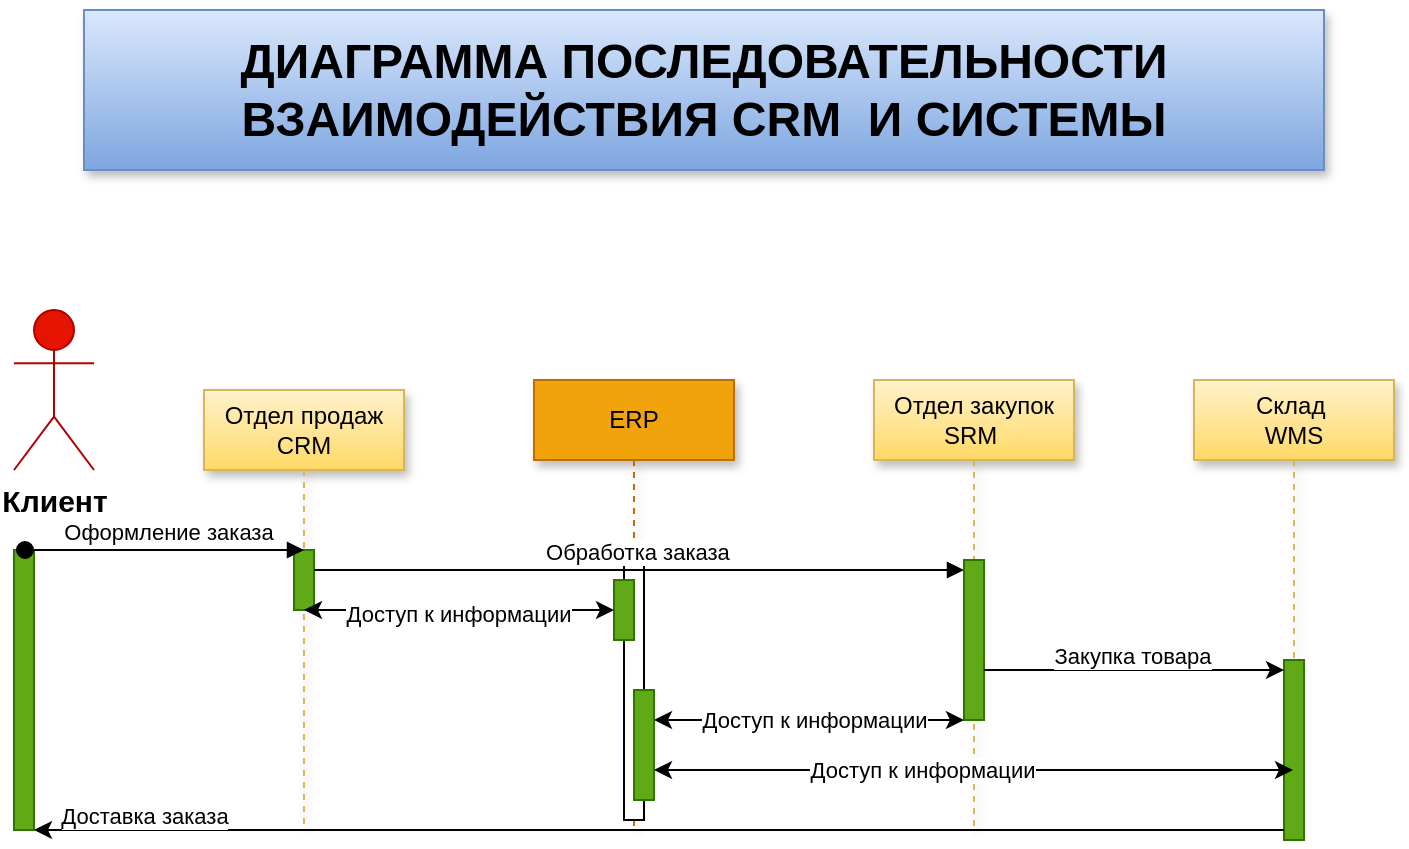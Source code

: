 <mxfile version="24.0.1" type="device">
  <diagram name="Page-1" id="2YBvvXClWsGukQMizWep">
    <mxGraphModel dx="880" dy="1552" grid="1" gridSize="10" guides="1" tooltips="1" connect="1" arrows="1" fold="1" page="1" pageScale="1" pageWidth="850" pageHeight="1100" math="0" shadow="0">
      <root>
        <mxCell id="0" />
        <mxCell id="1" parent="0" />
        <mxCell id="aM9ryv3xv72pqoxQDRHE-1" value="Отдел продаж&lt;div&gt;CRM&lt;/div&gt;" style="shape=umlLifeline;perimeter=lifelinePerimeter;whiteSpace=wrap;html=1;container=0;dropTarget=0;collapsible=0;recursiveResize=0;outlineConnect=0;portConstraint=eastwest;newEdgeStyle={&quot;edgeStyle&quot;:&quot;elbowEdgeStyle&quot;,&quot;elbow&quot;:&quot;vertical&quot;,&quot;curved&quot;:0,&quot;rounded&quot;:0};fillColor=#fff2cc;gradientColor=#ffd966;strokeColor=#d6b656;shadow=1;" parent="1" vertex="1">
          <mxGeometry x="175" y="160" width="100" height="220" as="geometry" />
        </mxCell>
        <mxCell id="aM9ryv3xv72pqoxQDRHE-2" value="" style="html=1;points=[];perimeter=orthogonalPerimeter;outlineConnect=0;targetShapes=umlLifeline;portConstraint=eastwest;newEdgeStyle={&quot;edgeStyle&quot;:&quot;elbowEdgeStyle&quot;,&quot;elbow&quot;:&quot;vertical&quot;,&quot;curved&quot;:0,&quot;rounded&quot;:0};fillColor=#60a917;fontColor=#ffffff;strokeColor=#2D7600;" parent="aM9ryv3xv72pqoxQDRHE-1" vertex="1">
          <mxGeometry x="45" y="80" width="10" height="30" as="geometry" />
        </mxCell>
        <mxCell id="aM9ryv3xv72pqoxQDRHE-5" value="ERP" style="shape=umlLifeline;perimeter=lifelinePerimeter;whiteSpace=wrap;html=1;container=0;dropTarget=0;collapsible=0;recursiveResize=0;outlineConnect=0;portConstraint=eastwest;newEdgeStyle={&quot;edgeStyle&quot;:&quot;elbowEdgeStyle&quot;,&quot;elbow&quot;:&quot;vertical&quot;,&quot;curved&quot;:0,&quot;rounded&quot;:0};fillColor=#f0a30a;fontColor=#000000;strokeColor=#BD7000;shadow=1;" parent="1" vertex="1">
          <mxGeometry x="340" y="155" width="100" height="225" as="geometry" />
        </mxCell>
        <mxCell id="aM9ryv3xv72pqoxQDRHE-6" value="" style="html=1;points=[];perimeter=orthogonalPerimeter;outlineConnect=0;targetShapes=umlLifeline;portConstraint=eastwest;newEdgeStyle={&quot;edgeStyle&quot;:&quot;elbowEdgeStyle&quot;,&quot;elbow&quot;:&quot;vertical&quot;,&quot;curved&quot;:0,&quot;rounded&quot;:0};" parent="aM9ryv3xv72pqoxQDRHE-5" vertex="1">
          <mxGeometry x="45" y="90" width="10" height="130" as="geometry" />
        </mxCell>
        <mxCell id="LN3z0bSlIVh5phk3mzGh-44" value="" style="html=1;points=[];perimeter=orthogonalPerimeter;outlineConnect=0;targetShapes=umlLifeline;portConstraint=eastwest;newEdgeStyle={&quot;edgeStyle&quot;:&quot;elbowEdgeStyle&quot;,&quot;elbow&quot;:&quot;vertical&quot;,&quot;curved&quot;:0,&quot;rounded&quot;:0};fillColor=#60a917;fontColor=#ffffff;strokeColor=#2D7600;" parent="aM9ryv3xv72pqoxQDRHE-5" vertex="1">
          <mxGeometry x="40" y="100" width="10" height="30" as="geometry" />
        </mxCell>
        <mxCell id="LN3z0bSlIVh5phk3mzGh-64" value="" style="html=1;points=[];perimeter=orthogonalPerimeter;outlineConnect=0;targetShapes=umlLifeline;portConstraint=eastwest;newEdgeStyle={&quot;edgeStyle&quot;:&quot;elbowEdgeStyle&quot;,&quot;elbow&quot;:&quot;vertical&quot;,&quot;curved&quot;:0,&quot;rounded&quot;:0};fillColor=#60a917;fontColor=#ffffff;strokeColor=#2D7600;" parent="aM9ryv3xv72pqoxQDRHE-5" vertex="1">
          <mxGeometry x="50" y="155" width="10" height="55" as="geometry" />
        </mxCell>
        <mxCell id="aM9ryv3xv72pqoxQDRHE-7" value="Обработка заказа&amp;nbsp;" style="html=1;verticalAlign=bottom;endArrow=block;edgeStyle=elbowEdgeStyle;elbow=horizontal;curved=0;rounded=0;" parent="1" source="aM9ryv3xv72pqoxQDRHE-2" target="LN3z0bSlIVh5phk3mzGh-7" edge="1">
          <mxGeometry relative="1" as="geometry">
            <mxPoint x="230" y="260" as="sourcePoint" />
            <Array as="points">
              <mxPoint x="320" y="250" />
            </Array>
            <mxPoint x="570" y="260" as="targetPoint" />
          </mxGeometry>
        </mxCell>
        <mxCell id="LN3z0bSlIVh5phk3mzGh-1" value="&lt;font style=&quot;font-size: 15px;&quot;&gt;Клиент&lt;/font&gt;" style="shape=umlActor;verticalLabelPosition=bottom;verticalAlign=top;html=1;outlineConnect=0;fillColor=#e51400;fontColor=#000000;strokeColor=#B20000;fontStyle=1" parent="1" vertex="1">
          <mxGeometry x="80" y="120" width="40" height="80" as="geometry" />
        </mxCell>
        <mxCell id="LN3z0bSlIVh5phk3mzGh-3" value="&lt;h1&gt;ДИАГРАММА ПОСЛЕДОВАТЕЛЬНОСТИ ВЗАИМОДЕЙСТВИЯ CRM&amp;nbsp; И СИСТЕМЫ&lt;/h1&gt;" style="text;html=1;align=center;verticalAlign=middle;whiteSpace=wrap;rounded=0;fillColor=#dae8fc;strokeColor=#6c8ebf;gradientColor=#7ea6e0;shadow=1;" parent="1" vertex="1">
          <mxGeometry x="115" y="-30" width="620" height="80" as="geometry" />
        </mxCell>
        <mxCell id="LN3z0bSlIVh5phk3mzGh-6" value="&lt;span style=&quot;background-color: initial;&quot;&gt;Отдел закупок&lt;/span&gt;&lt;div&gt;&lt;span style=&quot;background-color: initial;&quot;&gt;SRM&amp;nbsp;&lt;/span&gt;&lt;/div&gt;" style="shape=umlLifeline;perimeter=lifelinePerimeter;whiteSpace=wrap;html=1;container=0;dropTarget=0;collapsible=0;recursiveResize=0;outlineConnect=0;portConstraint=eastwest;newEdgeStyle={&quot;edgeStyle&quot;:&quot;elbowEdgeStyle&quot;,&quot;elbow&quot;:&quot;vertical&quot;,&quot;curved&quot;:0,&quot;rounded&quot;:0};fillColor=#fff2cc;gradientColor=#ffd966;strokeColor=#d6b656;shadow=1;" parent="1" vertex="1">
          <mxGeometry x="510" y="155" width="100" height="225" as="geometry" />
        </mxCell>
        <mxCell id="LN3z0bSlIVh5phk3mzGh-7" value="" style="html=1;points=[];perimeter=orthogonalPerimeter;outlineConnect=0;targetShapes=umlLifeline;portConstraint=eastwest;newEdgeStyle={&quot;edgeStyle&quot;:&quot;elbowEdgeStyle&quot;,&quot;elbow&quot;:&quot;vertical&quot;,&quot;curved&quot;:0,&quot;rounded&quot;:0};fillColor=#60a917;fontColor=#ffffff;strokeColor=#2D7600;" parent="LN3z0bSlIVh5phk3mzGh-6" vertex="1">
          <mxGeometry x="45" y="90" width="10" height="80" as="geometry" />
        </mxCell>
        <mxCell id="LN3z0bSlIVh5phk3mzGh-9" value="Склад&amp;nbsp;&lt;div&gt;WMS&lt;/div&gt;" style="shape=umlLifeline;perimeter=lifelinePerimeter;whiteSpace=wrap;html=1;container=0;dropTarget=0;collapsible=0;recursiveResize=0;outlineConnect=0;portConstraint=eastwest;newEdgeStyle={&quot;edgeStyle&quot;:&quot;elbowEdgeStyle&quot;,&quot;elbow&quot;:&quot;vertical&quot;,&quot;curved&quot;:0,&quot;rounded&quot;:0};fillColor=#fff2cc;gradientColor=#ffd966;strokeColor=#d6b656;shadow=1;" parent="1" vertex="1">
          <mxGeometry x="670" y="155" width="100" height="225" as="geometry" />
        </mxCell>
        <mxCell id="LN3z0bSlIVh5phk3mzGh-10" value="" style="html=1;points=[];perimeter=orthogonalPerimeter;outlineConnect=0;targetShapes=umlLifeline;portConstraint=eastwest;newEdgeStyle={&quot;edgeStyle&quot;:&quot;elbowEdgeStyle&quot;,&quot;elbow&quot;:&quot;vertical&quot;,&quot;curved&quot;:0,&quot;rounded&quot;:0};fillColor=#60a917;fontColor=#ffffff;strokeColor=#2D7600;" parent="LN3z0bSlIVh5phk3mzGh-9" vertex="1">
          <mxGeometry x="45" y="140" width="10" height="90" as="geometry" />
        </mxCell>
        <mxCell id="LN3z0bSlIVh5phk3mzGh-20" value="" style="html=1;points=[];perimeter=orthogonalPerimeter;outlineConnect=0;targetShapes=umlLifeline;portConstraint=eastwest;newEdgeStyle={&quot;edgeStyle&quot;:&quot;elbowEdgeStyle&quot;,&quot;elbow&quot;:&quot;vertical&quot;,&quot;curved&quot;:0,&quot;rounded&quot;:0};fillColor=#60a917;fontColor=#ffffff;strokeColor=#2D7600;" parent="1" vertex="1">
          <mxGeometry x="80" y="240" width="10" height="140" as="geometry" />
        </mxCell>
        <mxCell id="aM9ryv3xv72pqoxQDRHE-3" value="&lt;font style=&quot;vertical-align: inherit;&quot;&gt;&lt;font style=&quot;vertical-align: inherit;&quot;&gt;Оформление заказа&lt;/font&gt;&lt;/font&gt;" style="html=1;verticalAlign=bottom;startArrow=oval;endArrow=block;startSize=8;edgeStyle=elbowEdgeStyle;elbow=vertical;curved=0;rounded=0;align=center;entryX=0.5;entryY=0;entryDx=0;entryDy=0;entryPerimeter=0;exitX=0.55;exitY=0;exitDx=0;exitDy=0;exitPerimeter=0;" parent="1" source="LN3z0bSlIVh5phk3mzGh-20" target="aM9ryv3xv72pqoxQDRHE-2" edge="1">
          <mxGeometry x="0.02" relative="1" as="geometry">
            <mxPoint x="123" y="230" as="sourcePoint" />
            <mxPoint x="222.5" y="240" as="targetPoint" />
            <mxPoint as="offset" />
          </mxGeometry>
        </mxCell>
        <mxCell id="LN3z0bSlIVh5phk3mzGh-38" value="" style="edgeStyle=elbowEdgeStyle;rounded=0;orthogonalLoop=1;jettySize=auto;html=1;elbow=vertical;curved=0;" parent="1" source="LN3z0bSlIVh5phk3mzGh-7" target="LN3z0bSlIVh5phk3mzGh-10" edge="1">
          <mxGeometry relative="1" as="geometry">
            <mxPoint x="675" y="345" as="targetPoint" />
            <Array as="points">
              <mxPoint x="660" y="300" />
              <mxPoint x="590" y="270" />
            </Array>
          </mxGeometry>
        </mxCell>
        <mxCell id="LN3z0bSlIVh5phk3mzGh-59" value="Закупка товара" style="edgeLabel;html=1;align=center;verticalAlign=bottom;resizable=0;points=[];" parent="LN3z0bSlIVh5phk3mzGh-38" vertex="1" connectable="0">
          <mxGeometry x="-0.021" y="-1" relative="1" as="geometry">
            <mxPoint as="offset" />
          </mxGeometry>
        </mxCell>
        <mxCell id="LN3z0bSlIVh5phk3mzGh-57" value="" style="endArrow=classic;startArrow=classic;html=1;rounded=0;exitX=0.5;exitY=1;exitDx=0;exitDy=0;exitPerimeter=0;" parent="1" source="aM9ryv3xv72pqoxQDRHE-2" edge="1">
          <mxGeometry width="50" height="50" relative="1" as="geometry">
            <mxPoint x="460" y="330" as="sourcePoint" />
            <mxPoint x="380" y="270" as="targetPoint" />
            <Array as="points">
              <mxPoint x="310" y="270" />
            </Array>
          </mxGeometry>
        </mxCell>
        <mxCell id="LN3z0bSlIVh5phk3mzGh-67" value="Доступ к информации" style="edgeLabel;html=1;align=center;verticalAlign=middle;resizable=0;points=[];" parent="LN3z0bSlIVh5phk3mzGh-57" vertex="1" connectable="0">
          <mxGeometry x="-0.015" y="-2" relative="1" as="geometry">
            <mxPoint as="offset" />
          </mxGeometry>
        </mxCell>
        <mxCell id="LN3z0bSlIVh5phk3mzGh-61" value="" style="endArrow=classic;startArrow=classic;html=1;rounded=0;" parent="1" source="LN3z0bSlIVh5phk3mzGh-64" target="LN3z0bSlIVh5phk3mzGh-7" edge="1">
          <mxGeometry width="50" height="50" relative="1" as="geometry">
            <mxPoint x="460" y="330" as="sourcePoint" />
            <mxPoint x="510" y="280" as="targetPoint" />
          </mxGeometry>
        </mxCell>
        <mxCell id="LN3z0bSlIVh5phk3mzGh-68" value="Доступ к информации" style="edgeLabel;html=1;align=center;verticalAlign=middle;resizable=0;points=[];" parent="LN3z0bSlIVh5phk3mzGh-61" vertex="1" connectable="0">
          <mxGeometry x="-0.187" relative="1" as="geometry">
            <mxPoint x="17" as="offset" />
          </mxGeometry>
        </mxCell>
        <mxCell id="LN3z0bSlIVh5phk3mzGh-78" value="" style="edgeStyle=elbowEdgeStyle;rounded=0;orthogonalLoop=1;jettySize=auto;html=1;elbow=vertical;curved=0;verticalAlign=bottom;" parent="1" source="LN3z0bSlIVh5phk3mzGh-10" target="LN3z0bSlIVh5phk3mzGh-20" edge="1">
          <mxGeometry relative="1" as="geometry">
            <Array as="points">
              <mxPoint x="210" y="380" />
            </Array>
          </mxGeometry>
        </mxCell>
        <mxCell id="LN3z0bSlIVh5phk3mzGh-79" value="Доставка заказа" style="edgeLabel;html=1;align=center;verticalAlign=bottom;resizable=0;points=[];" parent="LN3z0bSlIVh5phk3mzGh-78" vertex="1" connectable="0">
          <mxGeometry x="0.824" y="1" relative="1" as="geometry">
            <mxPoint as="offset" />
          </mxGeometry>
        </mxCell>
        <mxCell id="LN3z0bSlIVh5phk3mzGh-80" value="" style="endArrow=classic;startArrow=classic;html=1;rounded=0;" parent="1" source="LN3z0bSlIVh5phk3mzGh-64" target="LN3z0bSlIVh5phk3mzGh-9" edge="1">
          <mxGeometry width="50" height="50" relative="1" as="geometry">
            <mxPoint x="460" y="330" as="sourcePoint" />
            <mxPoint x="510" y="280" as="targetPoint" />
            <Array as="points">
              <mxPoint x="560" y="350" />
            </Array>
          </mxGeometry>
        </mxCell>
        <mxCell id="LN3z0bSlIVh5phk3mzGh-81" value="Доступ к информации" style="edgeLabel;html=1;align=center;verticalAlign=middle;resizable=0;points=[];" parent="LN3z0bSlIVh5phk3mzGh-80" vertex="1" connectable="0">
          <mxGeometry x="-0.161" relative="1" as="geometry">
            <mxPoint as="offset" />
          </mxGeometry>
        </mxCell>
      </root>
    </mxGraphModel>
  </diagram>
</mxfile>
